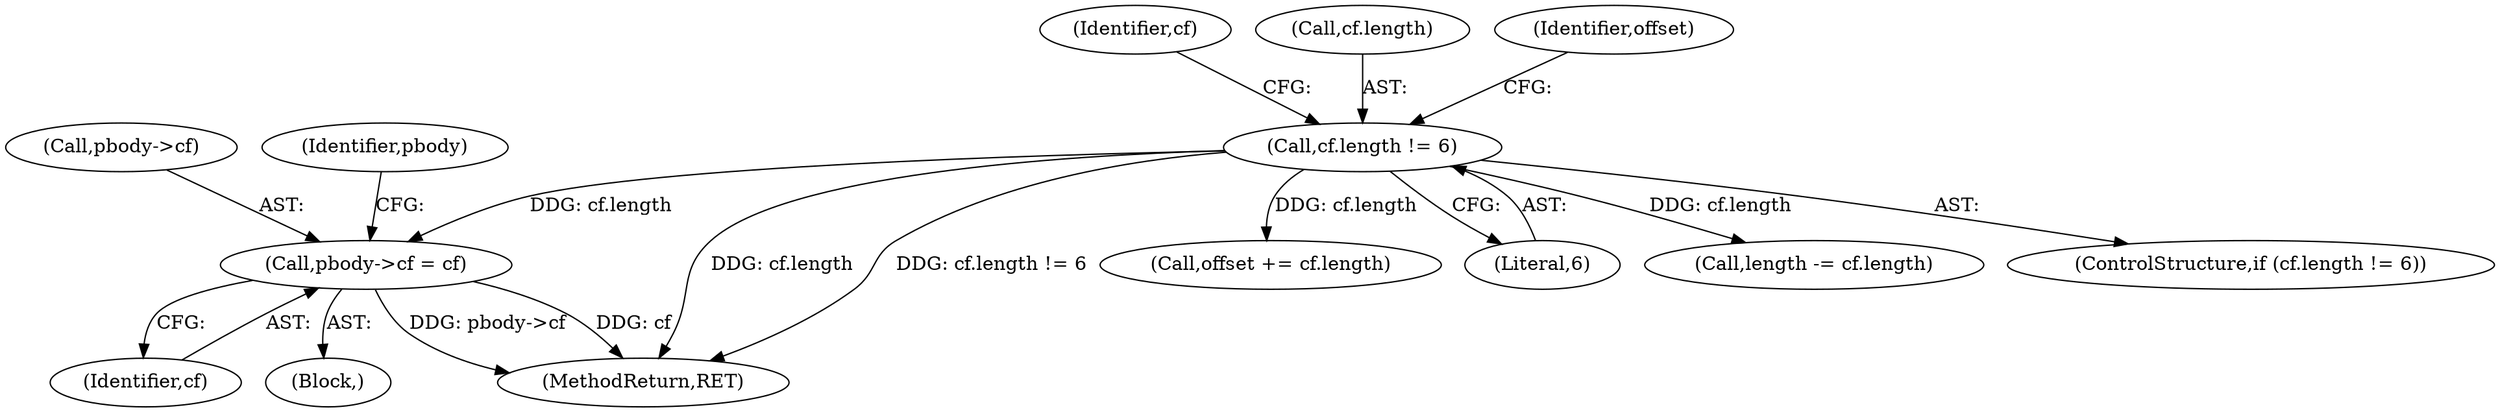 digraph "0_tcpdump_5edf405d7ed9fc92f4f43e8a3d44baa4c6387562@pointer" {
"1000623" [label="(Call,pbody->cf = cf)"];
"1000585" [label="(Call,cf.length != 6)"];
"1000591" [label="(Call,offset += cf.length)"];
"1000624" [label="(Call,pbody->cf)"];
"1000627" [label="(Identifier,cf)"];
"1000589" [label="(Literal,6)"];
"1000623" [label="(Call,pbody->cf = cf)"];
"1000605" [label="(Identifier,cf)"];
"1000585" [label="(Call,cf.length != 6)"];
"1000586" [label="(Call,cf.length)"];
"1000592" [label="(Identifier,offset)"];
"1000622" [label="(Block,)"];
"1000630" [label="(Identifier,pbody)"];
"1000596" [label="(Call,length -= cf.length)"];
"1000584" [label="(ControlStructure,if (cf.length != 6))"];
"1000764" [label="(MethodReturn,RET)"];
"1000623" -> "1000622"  [label="AST: "];
"1000623" -> "1000627"  [label="CFG: "];
"1000624" -> "1000623"  [label="AST: "];
"1000627" -> "1000623"  [label="AST: "];
"1000630" -> "1000623"  [label="CFG: "];
"1000623" -> "1000764"  [label="DDG: pbody->cf"];
"1000623" -> "1000764"  [label="DDG: cf"];
"1000585" -> "1000623"  [label="DDG: cf.length"];
"1000585" -> "1000584"  [label="AST: "];
"1000585" -> "1000589"  [label="CFG: "];
"1000586" -> "1000585"  [label="AST: "];
"1000589" -> "1000585"  [label="AST: "];
"1000592" -> "1000585"  [label="CFG: "];
"1000605" -> "1000585"  [label="CFG: "];
"1000585" -> "1000764"  [label="DDG: cf.length"];
"1000585" -> "1000764"  [label="DDG: cf.length != 6"];
"1000585" -> "1000591"  [label="DDG: cf.length"];
"1000585" -> "1000596"  [label="DDG: cf.length"];
}
